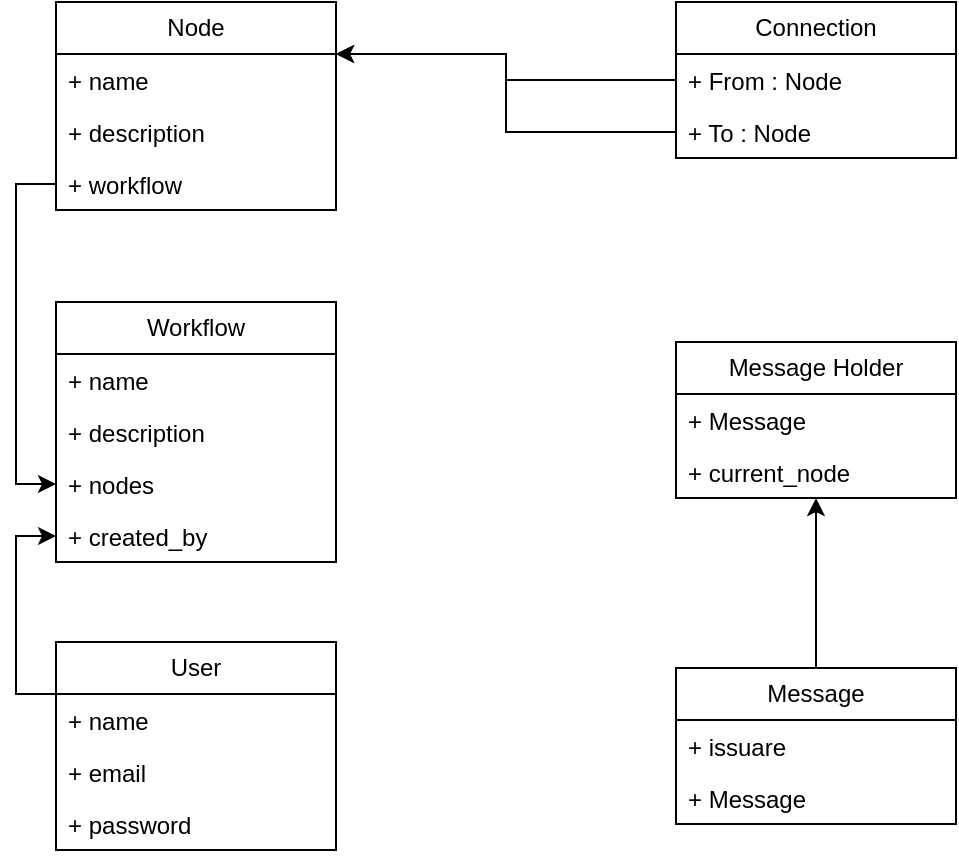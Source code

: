 <mxfile version="22.1.21" type="device">
  <diagram name="Page-1" id="p93-MFqH70_9MtjoOF2t">
    <mxGraphModel dx="954" dy="727" grid="1" gridSize="10" guides="1" tooltips="1" connect="1" arrows="1" fold="1" page="1" pageScale="1" pageWidth="850" pageHeight="1100" math="0" shadow="0">
      <root>
        <mxCell id="0" />
        <mxCell id="1" parent="0" />
        <mxCell id="n38gvrwYGsVd-_qP2zAu-1" value="Node" style="swimlane;fontStyle=0;childLayout=stackLayout;horizontal=1;startSize=26;fillColor=none;horizontalStack=0;resizeParent=1;resizeParentMax=0;resizeLast=0;collapsible=1;marginBottom=0;whiteSpace=wrap;html=1;" parent="1" vertex="1">
          <mxGeometry x="100" y="60" width="140" height="104" as="geometry">
            <mxRectangle x="100" y="60" width="70" height="30" as="alternateBounds" />
          </mxGeometry>
        </mxCell>
        <mxCell id="n38gvrwYGsVd-_qP2zAu-2" value="+ name" style="text;strokeColor=none;fillColor=none;align=left;verticalAlign=top;spacingLeft=4;spacingRight=4;overflow=hidden;rotatable=0;points=[[0,0.5],[1,0.5]];portConstraint=eastwest;whiteSpace=wrap;html=1;" parent="n38gvrwYGsVd-_qP2zAu-1" vertex="1">
          <mxGeometry y="26" width="140" height="26" as="geometry" />
        </mxCell>
        <mxCell id="n38gvrwYGsVd-_qP2zAu-3" value="+ description" style="text;strokeColor=none;fillColor=none;align=left;verticalAlign=top;spacingLeft=4;spacingRight=4;overflow=hidden;rotatable=0;points=[[0,0.5],[1,0.5]];portConstraint=eastwest;whiteSpace=wrap;html=1;" parent="n38gvrwYGsVd-_qP2zAu-1" vertex="1">
          <mxGeometry y="52" width="140" height="26" as="geometry" />
        </mxCell>
        <mxCell id="n38gvrwYGsVd-_qP2zAu-23" value="+ workflow" style="text;strokeColor=none;fillColor=none;align=left;verticalAlign=top;spacingLeft=4;spacingRight=4;overflow=hidden;rotatable=0;points=[[0,0.5],[1,0.5]];portConstraint=eastwest;whiteSpace=wrap;html=1;" parent="n38gvrwYGsVd-_qP2zAu-1" vertex="1">
          <mxGeometry y="78" width="140" height="26" as="geometry" />
        </mxCell>
        <mxCell id="n38gvrwYGsVd-_qP2zAu-10" value="Connection" style="swimlane;fontStyle=0;childLayout=stackLayout;horizontal=1;startSize=26;fillColor=none;horizontalStack=0;resizeParent=1;resizeParentMax=0;resizeLast=0;collapsible=1;marginBottom=0;whiteSpace=wrap;html=1;" parent="1" vertex="1">
          <mxGeometry x="410" y="60" width="140" height="78" as="geometry" />
        </mxCell>
        <mxCell id="n38gvrwYGsVd-_qP2zAu-11" value="+ From : Node" style="text;strokeColor=none;fillColor=none;align=left;verticalAlign=top;spacingLeft=4;spacingRight=4;overflow=hidden;rotatable=0;points=[[0,0.5],[1,0.5]];portConstraint=eastwest;whiteSpace=wrap;html=1;" parent="n38gvrwYGsVd-_qP2zAu-10" vertex="1">
          <mxGeometry y="26" width="140" height="26" as="geometry" />
        </mxCell>
        <mxCell id="n38gvrwYGsVd-_qP2zAu-12" value="+ To : Node" style="text;strokeColor=none;fillColor=none;align=left;verticalAlign=top;spacingLeft=4;spacingRight=4;overflow=hidden;rotatable=0;points=[[0,0.5],[1,0.5]];portConstraint=eastwest;whiteSpace=wrap;html=1;" parent="n38gvrwYGsVd-_qP2zAu-10" vertex="1">
          <mxGeometry y="52" width="140" height="26" as="geometry" />
        </mxCell>
        <mxCell id="n38gvrwYGsVd-_qP2zAu-16" style="edgeStyle=orthogonalEdgeStyle;rounded=0;orthogonalLoop=1;jettySize=auto;html=1;exitX=0;exitY=0.5;exitDx=0;exitDy=0;entryX=1;entryY=0.25;entryDx=0;entryDy=0;" parent="1" source="n38gvrwYGsVd-_qP2zAu-11" target="n38gvrwYGsVd-_qP2zAu-1" edge="1">
          <mxGeometry relative="1" as="geometry" />
        </mxCell>
        <mxCell id="n38gvrwYGsVd-_qP2zAu-18" style="edgeStyle=orthogonalEdgeStyle;rounded=0;orthogonalLoop=1;jettySize=auto;html=1;exitX=0;exitY=0.5;exitDx=0;exitDy=0;entryX=1;entryY=0.25;entryDx=0;entryDy=0;" parent="1" source="n38gvrwYGsVd-_qP2zAu-12" target="n38gvrwYGsVd-_qP2zAu-1" edge="1">
          <mxGeometry relative="1" as="geometry" />
        </mxCell>
        <mxCell id="n38gvrwYGsVd-_qP2zAu-19" value="Workflow" style="swimlane;fontStyle=0;childLayout=stackLayout;horizontal=1;startSize=26;fillColor=none;horizontalStack=0;resizeParent=1;resizeParentMax=0;resizeLast=0;collapsible=1;marginBottom=0;whiteSpace=wrap;html=1;" parent="1" vertex="1">
          <mxGeometry x="100" y="210" width="140" height="130" as="geometry" />
        </mxCell>
        <mxCell id="n38gvrwYGsVd-_qP2zAu-20" value="+ name" style="text;strokeColor=none;fillColor=none;align=left;verticalAlign=top;spacingLeft=4;spacingRight=4;overflow=hidden;rotatable=0;points=[[0,0.5],[1,0.5]];portConstraint=eastwest;whiteSpace=wrap;html=1;" parent="n38gvrwYGsVd-_qP2zAu-19" vertex="1">
          <mxGeometry y="26" width="140" height="26" as="geometry" />
        </mxCell>
        <mxCell id="n38gvrwYGsVd-_qP2zAu-21" value="+ description" style="text;strokeColor=none;fillColor=none;align=left;verticalAlign=top;spacingLeft=4;spacingRight=4;overflow=hidden;rotatable=0;points=[[0,0.5],[1,0.5]];portConstraint=eastwest;whiteSpace=wrap;html=1;" parent="n38gvrwYGsVd-_qP2zAu-19" vertex="1">
          <mxGeometry y="52" width="140" height="26" as="geometry" />
        </mxCell>
        <mxCell id="n38gvrwYGsVd-_qP2zAu-22" value="+ nodes" style="text;strokeColor=none;fillColor=none;align=left;verticalAlign=top;spacingLeft=4;spacingRight=4;overflow=hidden;rotatable=0;points=[[0,0.5],[1,0.5]];portConstraint=eastwest;whiteSpace=wrap;html=1;" parent="n38gvrwYGsVd-_qP2zAu-19" vertex="1">
          <mxGeometry y="78" width="140" height="26" as="geometry" />
        </mxCell>
        <mxCell id="n38gvrwYGsVd-_qP2zAu-33" value="+ created_by" style="text;strokeColor=none;fillColor=none;align=left;verticalAlign=top;spacingLeft=4;spacingRight=4;overflow=hidden;rotatable=0;points=[[0,0.5],[1,0.5]];portConstraint=eastwest;whiteSpace=wrap;html=1;" parent="n38gvrwYGsVd-_qP2zAu-19" vertex="1">
          <mxGeometry y="104" width="140" height="26" as="geometry" />
        </mxCell>
        <mxCell id="n38gvrwYGsVd-_qP2zAu-28" style="edgeStyle=orthogonalEdgeStyle;rounded=0;orthogonalLoop=1;jettySize=auto;html=1;exitX=0;exitY=0.5;exitDx=0;exitDy=0;entryX=0;entryY=0.5;entryDx=0;entryDy=0;" parent="1" source="n38gvrwYGsVd-_qP2zAu-23" target="n38gvrwYGsVd-_qP2zAu-22" edge="1">
          <mxGeometry relative="1" as="geometry" />
        </mxCell>
        <mxCell id="n38gvrwYGsVd-_qP2zAu-34" style="edgeStyle=orthogonalEdgeStyle;rounded=0;orthogonalLoop=1;jettySize=auto;html=1;exitX=0;exitY=0.25;exitDx=0;exitDy=0;entryX=0;entryY=0.5;entryDx=0;entryDy=0;" parent="1" source="n38gvrwYGsVd-_qP2zAu-29" target="n38gvrwYGsVd-_qP2zAu-33" edge="1">
          <mxGeometry relative="1" as="geometry" />
        </mxCell>
        <mxCell id="n38gvrwYGsVd-_qP2zAu-29" value="User" style="swimlane;fontStyle=0;childLayout=stackLayout;horizontal=1;startSize=26;fillColor=none;horizontalStack=0;resizeParent=1;resizeParentMax=0;resizeLast=0;collapsible=1;marginBottom=0;whiteSpace=wrap;html=1;" parent="1" vertex="1">
          <mxGeometry x="100" y="380" width="140" height="104" as="geometry" />
        </mxCell>
        <mxCell id="n38gvrwYGsVd-_qP2zAu-30" value="+ name" style="text;strokeColor=none;fillColor=none;align=left;verticalAlign=top;spacingLeft=4;spacingRight=4;overflow=hidden;rotatable=0;points=[[0,0.5],[1,0.5]];portConstraint=eastwest;whiteSpace=wrap;html=1;" parent="n38gvrwYGsVd-_qP2zAu-29" vertex="1">
          <mxGeometry y="26" width="140" height="26" as="geometry" />
        </mxCell>
        <mxCell id="n38gvrwYGsVd-_qP2zAu-31" value="+ email" style="text;strokeColor=none;fillColor=none;align=left;verticalAlign=top;spacingLeft=4;spacingRight=4;overflow=hidden;rotatable=0;points=[[0,0.5],[1,0.5]];portConstraint=eastwest;whiteSpace=wrap;html=1;" parent="n38gvrwYGsVd-_qP2zAu-29" vertex="1">
          <mxGeometry y="52" width="140" height="26" as="geometry" />
        </mxCell>
        <mxCell id="n38gvrwYGsVd-_qP2zAu-32" value="+ password" style="text;strokeColor=none;fillColor=none;align=left;verticalAlign=top;spacingLeft=4;spacingRight=4;overflow=hidden;rotatable=0;points=[[0,0.5],[1,0.5]];portConstraint=eastwest;whiteSpace=wrap;html=1;" parent="n38gvrwYGsVd-_qP2zAu-29" vertex="1">
          <mxGeometry y="78" width="140" height="26" as="geometry" />
        </mxCell>
        <mxCell id="U1eCTYgH4cL-UANV3gPr-8" style="edgeStyle=orthogonalEdgeStyle;rounded=0;orthogonalLoop=1;jettySize=auto;html=1;exitX=0.5;exitY=0;exitDx=0;exitDy=0;" edge="1" parent="1" source="n38gvrwYGsVd-_qP2zAu-42" target="U1eCTYgH4cL-UANV3gPr-1">
          <mxGeometry relative="1" as="geometry" />
        </mxCell>
        <mxCell id="n38gvrwYGsVd-_qP2zAu-42" value="Message" style="swimlane;fontStyle=0;childLayout=stackLayout;horizontal=1;startSize=26;fillColor=none;horizontalStack=0;resizeParent=1;resizeParentMax=0;resizeLast=0;collapsible=1;marginBottom=0;whiteSpace=wrap;html=1;" parent="1" vertex="1">
          <mxGeometry x="410" y="393" width="140" height="78" as="geometry">
            <mxRectangle x="355" y="354" width="90" height="30" as="alternateBounds" />
          </mxGeometry>
        </mxCell>
        <mxCell id="n38gvrwYGsVd-_qP2zAu-43" value="+ issuare&amp;nbsp;" style="text;strokeColor=none;fillColor=none;align=left;verticalAlign=top;spacingLeft=4;spacingRight=4;overflow=hidden;rotatable=0;points=[[0,0.5],[1,0.5]];portConstraint=eastwest;whiteSpace=wrap;html=1;" parent="n38gvrwYGsVd-_qP2zAu-42" vertex="1">
          <mxGeometry y="26" width="140" height="26" as="geometry" />
        </mxCell>
        <mxCell id="n38gvrwYGsVd-_qP2zAu-50" value="+ Message" style="text;strokeColor=none;fillColor=none;align=left;verticalAlign=top;spacingLeft=4;spacingRight=4;overflow=hidden;rotatable=0;points=[[0,0.5],[1,0.5]];portConstraint=eastwest;whiteSpace=wrap;html=1;" parent="n38gvrwYGsVd-_qP2zAu-42" vertex="1">
          <mxGeometry y="52" width="140" height="26" as="geometry" />
        </mxCell>
        <mxCell id="U1eCTYgH4cL-UANV3gPr-1" value="Message Holder" style="swimlane;fontStyle=0;childLayout=stackLayout;horizontal=1;startSize=26;fillColor=none;horizontalStack=0;resizeParent=1;resizeParentMax=0;resizeLast=0;collapsible=1;marginBottom=0;whiteSpace=wrap;html=1;" vertex="1" parent="1">
          <mxGeometry x="410" y="230" width="140" height="78" as="geometry" />
        </mxCell>
        <mxCell id="U1eCTYgH4cL-UANV3gPr-3" value="+ Message" style="text;strokeColor=none;fillColor=none;align=left;verticalAlign=top;spacingLeft=4;spacingRight=4;overflow=hidden;rotatable=0;points=[[0,0.5],[1,0.5]];portConstraint=eastwest;whiteSpace=wrap;html=1;" vertex="1" parent="U1eCTYgH4cL-UANV3gPr-1">
          <mxGeometry y="26" width="140" height="26" as="geometry" />
        </mxCell>
        <mxCell id="U1eCTYgH4cL-UANV3gPr-2" value="+ current_node" style="text;strokeColor=none;fillColor=none;align=left;verticalAlign=top;spacingLeft=4;spacingRight=4;overflow=hidden;rotatable=0;points=[[0,0.5],[1,0.5]];portConstraint=eastwest;whiteSpace=wrap;html=1;" vertex="1" parent="U1eCTYgH4cL-UANV3gPr-1">
          <mxGeometry y="52" width="140" height="26" as="geometry" />
        </mxCell>
      </root>
    </mxGraphModel>
  </diagram>
</mxfile>
